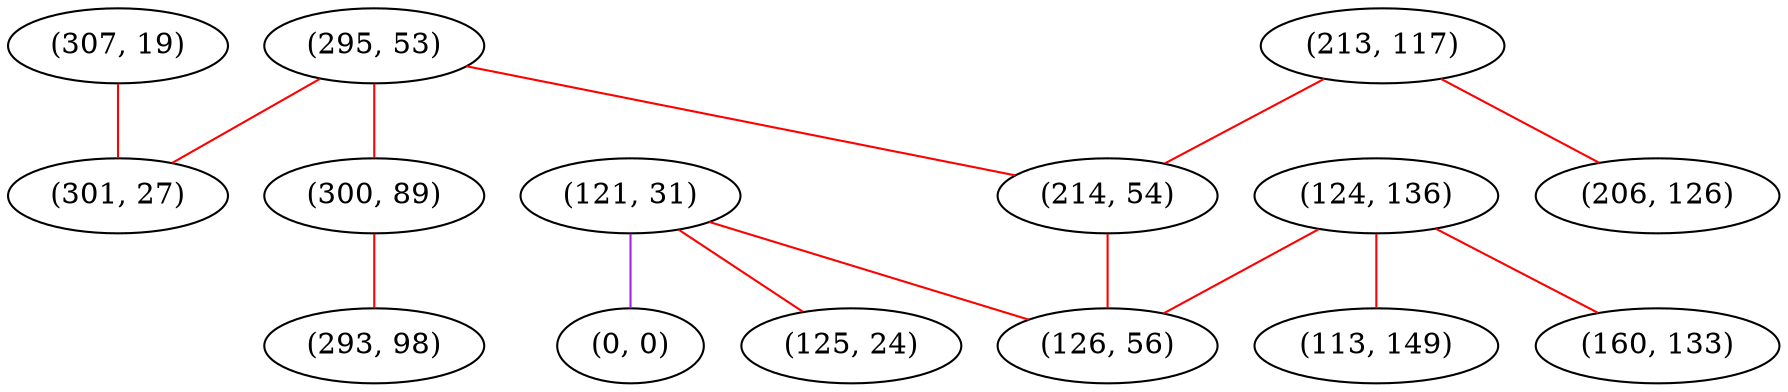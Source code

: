 graph "" {
"(295, 53)";
"(213, 117)";
"(214, 54)";
"(307, 19)";
"(121, 31)";
"(300, 89)";
"(124, 136)";
"(113, 149)";
"(0, 0)";
"(160, 133)";
"(125, 24)";
"(301, 27)";
"(293, 98)";
"(126, 56)";
"(206, 126)";
"(295, 53)" -- "(301, 27)"  [color=red, key=0, weight=1];
"(295, 53)" -- "(300, 89)"  [color=red, key=0, weight=1];
"(295, 53)" -- "(214, 54)"  [color=red, key=0, weight=1];
"(213, 117)" -- "(206, 126)"  [color=red, key=0, weight=1];
"(213, 117)" -- "(214, 54)"  [color=red, key=0, weight=1];
"(214, 54)" -- "(126, 56)"  [color=red, key=0, weight=1];
"(307, 19)" -- "(301, 27)"  [color=red, key=0, weight=1];
"(121, 31)" -- "(0, 0)"  [color=purple, key=0, weight=4];
"(121, 31)" -- "(126, 56)"  [color=red, key=0, weight=1];
"(121, 31)" -- "(125, 24)"  [color=red, key=0, weight=1];
"(300, 89)" -- "(293, 98)"  [color=red, key=0, weight=1];
"(124, 136)" -- "(113, 149)"  [color=red, key=0, weight=1];
"(124, 136)" -- "(160, 133)"  [color=red, key=0, weight=1];
"(124, 136)" -- "(126, 56)"  [color=red, key=0, weight=1];
}
